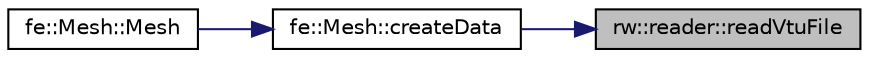 digraph "rw::reader::readVtuFile"
{
 // LATEX_PDF_SIZE
  edge [fontname="Helvetica",fontsize="10",labelfontname="Helvetica",labelfontsize="10"];
  node [fontname="Helvetica",fontsize="10",shape=record];
  rankdir="RL";
  Node16 [label="rw::reader::readVtuFile",height=0.2,width=0.4,color="black", fillcolor="grey75", style="filled", fontcolor="black",tooltip="Reads mesh data into node file and element file."];
  Node16 -> Node17 [dir="back",color="midnightblue",fontsize="10",style="solid",fontname="Helvetica"];
  Node17 [label="fe::Mesh::createData",height=0.2,width=0.4,color="black", fillcolor="white", style="filled",URL="$classfe_1_1Mesh.html#ac1d07d36b0a10efe613de68780a4ab46",tooltip="Reads mesh data from the file and populates other data."];
  Node17 -> Node18 [dir="back",color="midnightblue",fontsize="10",style="solid",fontname="Helvetica"];
  Node18 [label="fe::Mesh::Mesh",height=0.2,width=0.4,color="black", fillcolor="white", style="filled",URL="$classfe_1_1Mesh.html#a0041afbb7d7e94bfb01c108e460196fb",tooltip="Constructor."];
}
